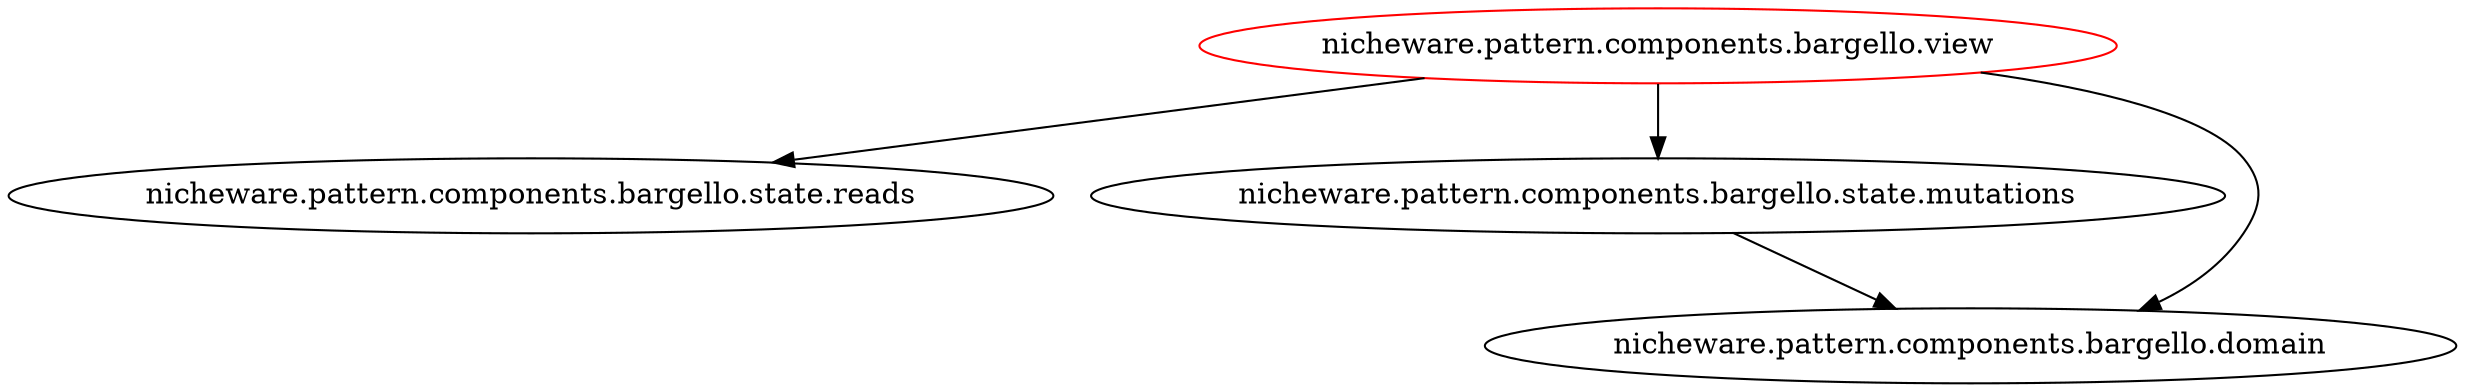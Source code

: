 digraph X {
  rankdir="TB";


  bargello_reads [label="nicheware.pattern.components.bargello.state.reads"]
  bargello_mutations [label="nicheware.pattern.components.bargello.state.mutations"]
  bargello_domain [label="nicheware.pattern.components.bargello.domain"]

  subgraph bidir_event_bus_edges {
    node [color=red]
    bargello_view [label="nicheware.pattern.components.bargello.view"]
  }

  bargello_view -> bargello_reads
  bargello_view -> bargello_mutations
  bargello_view -> bargello_domain
  bargello_mutations -> bargello_domain
  
}
